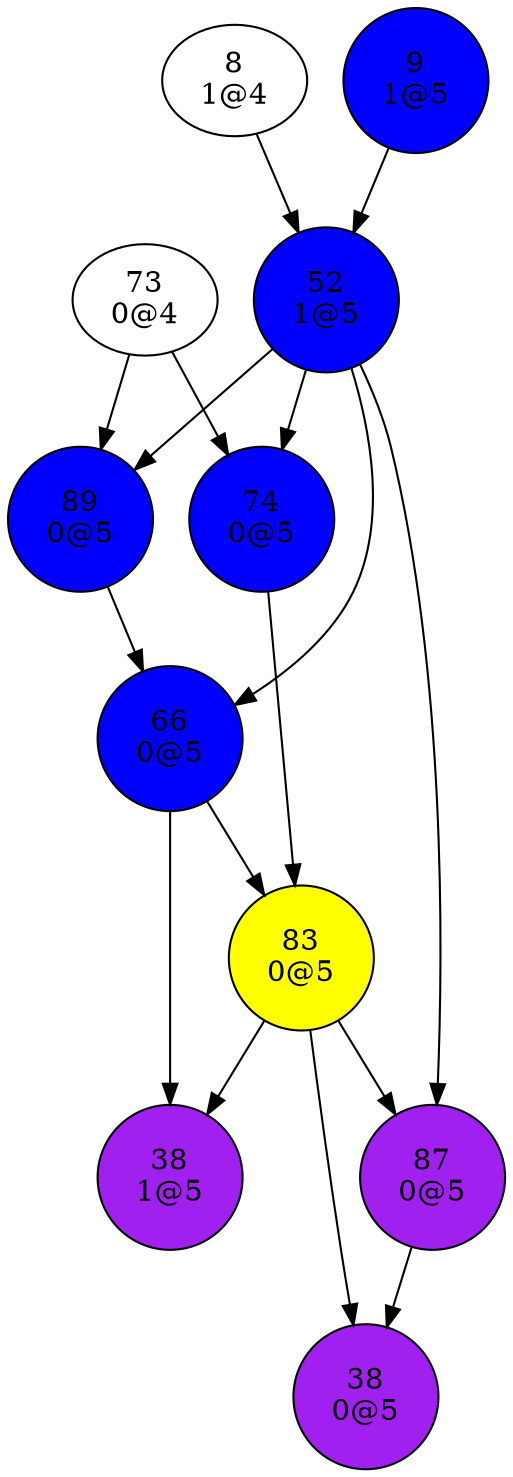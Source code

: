 digraph {
"8
1@4"->"52
1@5";
"9
1@5"->"52
1@5";
"38
0@5";
"38
1@5";
"52
1@5"->"66
0@5";
"52
1@5"->"74
0@5";
"52
1@5"->"87
0@5";
"52
1@5"->"89
0@5";
"66
0@5"->"38
1@5";
"66
0@5"->"83
0@5";
"73
0@4"->"74
0@5";
"73
0@4"->"89
0@5";
"74
0@5"->"83
0@5";
"83
0@5"->"38
0@5";
"83
0@5"->"38
1@5";
"83
0@5"->"87
0@5";
"87
0@5"->"38
0@5";
"89
0@5"->"66
0@5";
"9
1@5"[shape=circle, style=filled, fillcolor=blue];
"38
0@5"[shape=circle, style=filled, fillcolor=purple];
"38
1@5"[shape=circle, style=filled, fillcolor=purple];
"52
1@5"[shape=circle, style=filled, fillcolor=blue];
"66
0@5"[shape=circle, style=filled, fillcolor=blue];
"74
0@5"[shape=circle, style=filled, fillcolor=blue];
"83
0@5"[shape=circle, style=filled, fillcolor=yellow];
"87
0@5"[shape=circle, style=filled, fillcolor=purple];
"89
0@5"[shape=circle, style=filled, fillcolor=blue];
}